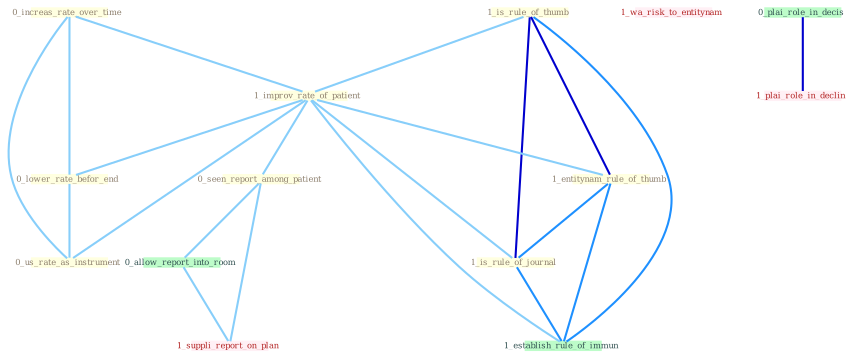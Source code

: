 Graph G{ 
    node
    [shape=polygon,style=filled,width=.5,height=.06,color="#BDFCC9",fixedsize=true,fontsize=4,
    fontcolor="#2f4f4f"];
    {node
    [color="#ffffe0", fontcolor="#8b7d6b"] "0_increas_rate_over_time " "1_is_rule_of_thumb " "1_improv_rate_of_patient " "0_seen_report_among_patient " "0_lower_rate_befor_end " "1_entitynam_rule_of_thumb " "0_us_rate_as_instrument " "1_is_rule_of_journal "}
{node [color="#fff0f5", fontcolor="#b22222"] "1_wa_risk_to_entitynam " "1_plai_role_in_declin " "1_suppli_report_on_plan "}
edge [color="#B0E2FF"];

	"0_increas_rate_over_time " -- "1_improv_rate_of_patient " [w="1", color="#87cefa" ];
	"0_increas_rate_over_time " -- "0_lower_rate_befor_end " [w="1", color="#87cefa" ];
	"0_increas_rate_over_time " -- "0_us_rate_as_instrument " [w="1", color="#87cefa" ];
	"1_is_rule_of_thumb " -- "1_improv_rate_of_patient " [w="1", color="#87cefa" ];
	"1_is_rule_of_thumb " -- "1_entitynam_rule_of_thumb " [w="3", color="#0000cd" , len=0.6];
	"1_is_rule_of_thumb " -- "1_is_rule_of_journal " [w="3", color="#0000cd" , len=0.6];
	"1_is_rule_of_thumb " -- "1_establish_rule_of_immun " [w="2", color="#1e90ff" , len=0.8];
	"1_improv_rate_of_patient " -- "0_seen_report_among_patient " [w="1", color="#87cefa" ];
	"1_improv_rate_of_patient " -- "0_lower_rate_befor_end " [w="1", color="#87cefa" ];
	"1_improv_rate_of_patient " -- "1_entitynam_rule_of_thumb " [w="1", color="#87cefa" ];
	"1_improv_rate_of_patient " -- "0_us_rate_as_instrument " [w="1", color="#87cefa" ];
	"1_improv_rate_of_patient " -- "1_is_rule_of_journal " [w="1", color="#87cefa" ];
	"1_improv_rate_of_patient " -- "1_establish_rule_of_immun " [w="1", color="#87cefa" ];
	"0_seen_report_among_patient " -- "0_allow_report_into_room " [w="1", color="#87cefa" ];
	"0_seen_report_among_patient " -- "1_suppli_report_on_plan " [w="1", color="#87cefa" ];
	"0_lower_rate_befor_end " -- "0_us_rate_as_instrument " [w="1", color="#87cefa" ];
	"1_entitynam_rule_of_thumb " -- "1_is_rule_of_journal " [w="2", color="#1e90ff" , len=0.8];
	"1_entitynam_rule_of_thumb " -- "1_establish_rule_of_immun " [w="2", color="#1e90ff" , len=0.8];
	"1_is_rule_of_journal " -- "1_establish_rule_of_immun " [w="2", color="#1e90ff" , len=0.8];
	"0_plai_role_in_decis " -- "1_plai_role_in_declin " [w="3", color="#0000cd" , len=0.6];
	"0_allow_report_into_room " -- "1_suppli_report_on_plan " [w="1", color="#87cefa" ];
}